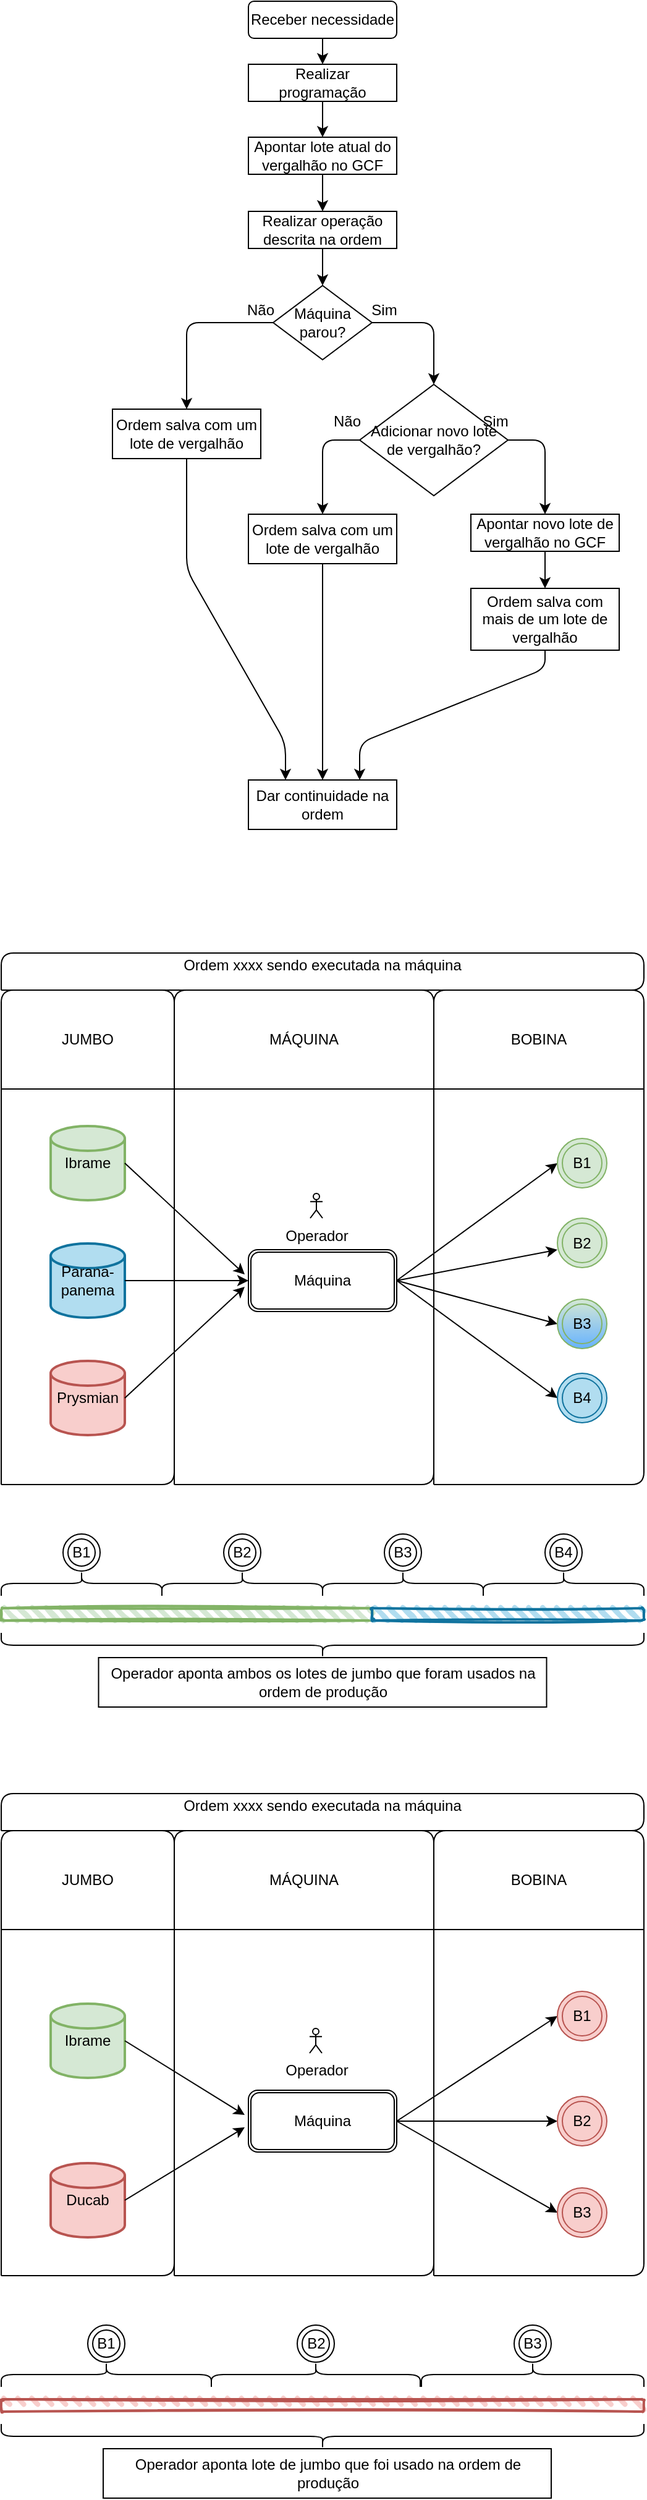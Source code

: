 <mxfile version="15.2.9" type="github">
  <diagram id="-jqlK2HShlDgpVg_5iI9" name="Page-1">
    <mxGraphModel dx="1185" dy="1831" grid="1" gridSize="10" guides="1" tooltips="1" connect="1" arrows="1" fold="1" page="1" pageScale="1" pageWidth="827" pageHeight="1169" math="0" shadow="0">
      <root>
        <mxCell id="0" />
        <mxCell id="1" parent="0" />
        <mxCell id="gIoTXyc6dyrSa5WEzEs2-1" value="Ibrame" style="strokeWidth=2;html=1;shape=mxgraph.flowchart.database;whiteSpace=wrap;fillColor=#d5e8d4;strokeColor=#82b366;" parent="1" vertex="1">
          <mxGeometry x="180" y="-210" width="60" height="60" as="geometry" />
        </mxCell>
        <mxCell id="gIoTXyc6dyrSa5WEzEs2-2" value="Parana-&lt;br&gt;panema" style="strokeWidth=2;html=1;shape=mxgraph.flowchart.database;whiteSpace=wrap;fillColor=#b1ddf0;strokeColor=#10739e;" parent="1" vertex="1">
          <mxGeometry x="180" y="-115" width="60" height="60" as="geometry" />
        </mxCell>
        <mxCell id="gIoTXyc6dyrSa5WEzEs2-4" value="Máquina" style="shape=ext;double=1;rounded=1;whiteSpace=wrap;html=1;" parent="1" vertex="1">
          <mxGeometry x="340" y="-110" width="120" height="50" as="geometry" />
        </mxCell>
        <mxCell id="gIoTXyc6dyrSa5WEzEs2-9" value="" style="endArrow=classic;html=1;exitX=1;exitY=0.5;exitDx=0;exitDy=0;exitPerimeter=0;" parent="1" source="gIoTXyc6dyrSa5WEzEs2-1" edge="1">
          <mxGeometry width="50" height="50" relative="1" as="geometry">
            <mxPoint x="510" y="10" as="sourcePoint" />
            <mxPoint x="337" y="-90" as="targetPoint" />
          </mxGeometry>
        </mxCell>
        <mxCell id="gIoTXyc6dyrSa5WEzEs2-10" value="" style="endArrow=classic;html=1;exitX=1;exitY=0.5;exitDx=0;exitDy=0;exitPerimeter=0;entryX=0;entryY=0.5;entryDx=0;entryDy=0;" parent="1" source="gIoTXyc6dyrSa5WEzEs2-2" target="gIoTXyc6dyrSa5WEzEs2-4" edge="1">
          <mxGeometry width="50" height="50" relative="1" as="geometry">
            <mxPoint x="250" y="-170" as="sourcePoint" />
            <mxPoint x="350" y="-75" as="targetPoint" />
          </mxGeometry>
        </mxCell>
        <mxCell id="gIoTXyc6dyrSa5WEzEs2-20" value="" style="endArrow=classic;html=1;exitX=1;exitY=0.5;exitDx=0;exitDy=0;entryX=0;entryY=0.5;entryDx=0;entryDy=0;entryPerimeter=0;" parent="1" source="gIoTXyc6dyrSa5WEzEs2-4" edge="1">
          <mxGeometry width="50" height="50" relative="1" as="geometry">
            <mxPoint x="510" y="10" as="sourcePoint" />
            <mxPoint x="590" y="-180" as="targetPoint" />
          </mxGeometry>
        </mxCell>
        <mxCell id="gIoTXyc6dyrSa5WEzEs2-21" value="" style="endArrow=classic;html=1;exitX=1;exitY=0.5;exitDx=0;exitDy=0;entryX=0;entryY=0.5;entryDx=0;entryDy=0;entryPerimeter=0;" parent="1" source="gIoTXyc6dyrSa5WEzEs2-4" edge="1">
          <mxGeometry width="50" height="50" relative="1" as="geometry">
            <mxPoint x="470" y="-75" as="sourcePoint" />
            <mxPoint x="590" y="-50" as="targetPoint" />
          </mxGeometry>
        </mxCell>
        <mxCell id="gIoTXyc6dyrSa5WEzEs2-22" value="" style="endArrow=classic;html=1;exitX=1;exitY=0.5;exitDx=0;exitDy=0;entryX=0;entryY=0.5;entryDx=0;entryDy=0;entryPerimeter=0;" parent="1" source="gIoTXyc6dyrSa5WEzEs2-4" edge="1">
          <mxGeometry width="50" height="50" relative="1" as="geometry">
            <mxPoint x="480" y="-65" as="sourcePoint" />
            <mxPoint x="590" y="-110" as="targetPoint" />
          </mxGeometry>
        </mxCell>
        <mxCell id="gIoTXyc6dyrSa5WEzEs2-23" value="" style="endArrow=classic;html=1;exitX=1;exitY=0.5;exitDx=0;exitDy=0;entryX=0;entryY=0.5;entryDx=0;entryDy=0;entryPerimeter=0;" parent="1" source="gIoTXyc6dyrSa5WEzEs2-4" edge="1">
          <mxGeometry width="50" height="50" relative="1" as="geometry">
            <mxPoint x="490" y="-55" as="sourcePoint" />
            <mxPoint x="590" y="10" as="targetPoint" />
          </mxGeometry>
        </mxCell>
        <mxCell id="gIoTXyc6dyrSa5WEzEs2-24" value="Prysmian" style="strokeWidth=2;html=1;shape=mxgraph.flowchart.database;whiteSpace=wrap;fillColor=#f8cecc;strokeColor=#b85450;" parent="1" vertex="1">
          <mxGeometry x="180" y="-20" width="60" height="60" as="geometry" />
        </mxCell>
        <mxCell id="gIoTXyc6dyrSa5WEzEs2-25" value="" style="endArrow=classic;html=1;exitX=1;exitY=0.5;exitDx=0;exitDy=0;exitPerimeter=0;" parent="1" source="gIoTXyc6dyrSa5WEzEs2-24" edge="1">
          <mxGeometry width="50" height="50" relative="1" as="geometry">
            <mxPoint x="250" y="-75" as="sourcePoint" />
            <mxPoint x="337" y="-80" as="targetPoint" />
          </mxGeometry>
        </mxCell>
        <mxCell id="gIoTXyc6dyrSa5WEzEs2-27" value="" style="endArrow=none;html=1;" parent="1" edge="1">
          <mxGeometry width="50" height="50" relative="1" as="geometry">
            <mxPoint x="140" y="80" as="sourcePoint" />
            <mxPoint x="140" y="80" as="targetPoint" />
            <Array as="points">
              <mxPoint x="140" y="-320" />
              <mxPoint x="280" y="-320" />
              <mxPoint x="280" y="80" />
            </Array>
          </mxGeometry>
        </mxCell>
        <mxCell id="gIoTXyc6dyrSa5WEzEs2-29" value="" style="endArrow=none;html=1;" parent="1" edge="1">
          <mxGeometry width="50" height="50" relative="1" as="geometry">
            <mxPoint x="280" y="80" as="sourcePoint" />
            <mxPoint x="280" y="80" as="targetPoint" />
            <Array as="points">
              <mxPoint x="280" y="-320" />
              <mxPoint x="490" y="-320" />
              <mxPoint x="490" y="80" />
            </Array>
          </mxGeometry>
        </mxCell>
        <mxCell id="gIoTXyc6dyrSa5WEzEs2-30" value="" style="endArrow=none;html=1;" parent="1" edge="1">
          <mxGeometry width="50" height="50" relative="1" as="geometry">
            <mxPoint x="490" y="80" as="sourcePoint" />
            <mxPoint x="490" y="80" as="targetPoint" />
            <Array as="points">
              <mxPoint x="490" y="-320" />
              <mxPoint x="660" y="-320" />
              <mxPoint x="660" y="80" />
            </Array>
          </mxGeometry>
        </mxCell>
        <mxCell id="gIoTXyc6dyrSa5WEzEs2-31" value="" style="endArrow=none;html=1;" parent="1" edge="1">
          <mxGeometry width="50" height="50" relative="1" as="geometry">
            <mxPoint x="140" y="-240" as="sourcePoint" />
            <mxPoint x="660" y="-240" as="targetPoint" />
          </mxGeometry>
        </mxCell>
        <mxCell id="gIoTXyc6dyrSa5WEzEs2-32" value="JUMBO" style="text;html=1;strokeColor=none;fillColor=none;align=center;verticalAlign=middle;whiteSpace=wrap;rounded=0;" parent="1" vertex="1">
          <mxGeometry x="185" y="-290" width="50" height="20" as="geometry" />
        </mxCell>
        <mxCell id="gIoTXyc6dyrSa5WEzEs2-33" value="MÁQUINA" style="text;html=1;strokeColor=none;fillColor=none;align=center;verticalAlign=middle;whiteSpace=wrap;rounded=0;" parent="1" vertex="1">
          <mxGeometry x="350" y="-290" width="70" height="20" as="geometry" />
        </mxCell>
        <mxCell id="gIoTXyc6dyrSa5WEzEs2-34" value="BOBINA" style="text;html=1;strokeColor=none;fillColor=none;align=center;verticalAlign=middle;whiteSpace=wrap;rounded=0;" parent="1" vertex="1">
          <mxGeometry x="540" y="-290" width="70" height="20" as="geometry" />
        </mxCell>
        <mxCell id="gIoTXyc6dyrSa5WEzEs2-35" value="B1" style="ellipse;shape=doubleEllipse;whiteSpace=wrap;html=1;aspect=fixed;fillColor=#d5e8d4;strokeColor=#82b366;" parent="1" vertex="1">
          <mxGeometry x="590" y="-200" width="40" height="40" as="geometry" />
        </mxCell>
        <mxCell id="gIoTXyc6dyrSa5WEzEs2-36" value="B2" style="ellipse;shape=doubleEllipse;whiteSpace=wrap;html=1;aspect=fixed;fillColor=#d5e8d4;strokeColor=#82b366;" parent="1" vertex="1">
          <mxGeometry x="590" y="-135.5" width="40" height="40" as="geometry" />
        </mxCell>
        <mxCell id="gIoTXyc6dyrSa5WEzEs2-37" value="B3" style="ellipse;shape=doubleEllipse;whiteSpace=wrap;html=1;aspect=fixed;fillColor=#d5e8d4;strokeColor=#82B366;gradientDirection=south;strokeWidth=1;gradientColor=#66B2FF;" parent="1" vertex="1">
          <mxGeometry x="590" y="-70" width="40" height="40" as="geometry" />
        </mxCell>
        <mxCell id="gIoTXyc6dyrSa5WEzEs2-38" value="B4" style="ellipse;shape=doubleEllipse;whiteSpace=wrap;html=1;aspect=fixed;fillColor=#b1ddf0;strokeColor=#10739e;" parent="1" vertex="1">
          <mxGeometry x="590" y="-10" width="40" height="40" as="geometry" />
        </mxCell>
        <mxCell id="gIoTXyc6dyrSa5WEzEs2-39" value="" style="shape=curlyBracket;whiteSpace=wrap;html=1;rounded=1;direction=south;" parent="1" vertex="1">
          <mxGeometry x="140" y="150" width="130" height="20" as="geometry" />
        </mxCell>
        <mxCell id="gIoTXyc6dyrSa5WEzEs2-40" value="" style="shape=curlyBracket;whiteSpace=wrap;html=1;rounded=1;direction=south;" parent="1" vertex="1">
          <mxGeometry x="270" y="150" width="130" height="20" as="geometry" />
        </mxCell>
        <mxCell id="gIoTXyc6dyrSa5WEzEs2-41" value="" style="shape=curlyBracket;whiteSpace=wrap;html=1;rounded=1;direction=south;" parent="1" vertex="1">
          <mxGeometry x="400" y="150" width="130" height="20" as="geometry" />
        </mxCell>
        <mxCell id="gIoTXyc6dyrSa5WEzEs2-42" value="" style="shape=curlyBracket;whiteSpace=wrap;html=1;rounded=1;direction=south;" parent="1" vertex="1">
          <mxGeometry x="530" y="150" width="130" height="20" as="geometry" />
        </mxCell>
        <mxCell id="gIoTXyc6dyrSa5WEzEs2-43" value="B1" style="ellipse;shape=doubleEllipse;whiteSpace=wrap;html=1;aspect=fixed;" parent="1" vertex="1">
          <mxGeometry x="190" y="120" width="30" height="30" as="geometry" />
        </mxCell>
        <mxCell id="gIoTXyc6dyrSa5WEzEs2-44" value="B2" style="ellipse;shape=doubleEllipse;whiteSpace=wrap;html=1;aspect=fixed;" parent="1" vertex="1">
          <mxGeometry x="320" y="120" width="30" height="30" as="geometry" />
        </mxCell>
        <mxCell id="gIoTXyc6dyrSa5WEzEs2-45" value="B3" style="ellipse;shape=doubleEllipse;whiteSpace=wrap;html=1;aspect=fixed;" parent="1" vertex="1">
          <mxGeometry x="450" y="120" width="30" height="30" as="geometry" />
        </mxCell>
        <mxCell id="gIoTXyc6dyrSa5WEzEs2-46" value="B4" style="ellipse;shape=doubleEllipse;whiteSpace=wrap;html=1;aspect=fixed;" parent="1" vertex="1">
          <mxGeometry x="580" y="120" width="30" height="30" as="geometry" />
        </mxCell>
        <mxCell id="gIoTXyc6dyrSa5WEzEs2-47" value="" style="rounded=1;whiteSpace=wrap;html=1;strokeWidth=2;fillWeight=4;hachureGap=8;hachureAngle=45;fillColor=#d5e8d4;sketch=1;strokeColor=#82b366;" parent="1" vertex="1">
          <mxGeometry x="140" y="180" width="300" height="10" as="geometry" />
        </mxCell>
        <mxCell id="gIoTXyc6dyrSa5WEzEs2-48" value="" style="rounded=1;whiteSpace=wrap;html=1;strokeWidth=2;fillWeight=4;hachureGap=8;hachureAngle=45;fillColor=#b1ddf0;sketch=1;strokeColor=#10739e;" parent="1" vertex="1">
          <mxGeometry x="440" y="180" width="220" height="10" as="geometry" />
        </mxCell>
        <mxCell id="gIoTXyc6dyrSa5WEzEs2-52" value="" style="endArrow=none;html=1;" parent="1" edge="1">
          <mxGeometry width="50" height="50" relative="1" as="geometry">
            <mxPoint x="140" y="-320" as="sourcePoint" />
            <mxPoint x="140" y="-320" as="targetPoint" />
            <Array as="points">
              <mxPoint x="140" y="-350" />
              <mxPoint x="660" y="-350" />
              <mxPoint x="660" y="-320" />
            </Array>
          </mxGeometry>
        </mxCell>
        <mxCell id="gIoTXyc6dyrSa5WEzEs2-53" value="Ordem xxxx sendo executada na máquina" style="text;html=1;strokeColor=none;fillColor=none;align=center;verticalAlign=middle;whiteSpace=wrap;rounded=0;" parent="1" vertex="1">
          <mxGeometry x="275" y="-350" width="250" height="20" as="geometry" />
        </mxCell>
        <mxCell id="gIoTXyc6dyrSa5WEzEs2-55" value="" style="shape=curlyBracket;whiteSpace=wrap;html=1;rounded=1;flipH=1;strokeColor=#000000;strokeWidth=1;gradientDirection=south;direction=north;fillColor=#000000;" parent="1" vertex="1">
          <mxGeometry x="140" y="200" width="520" height="20" as="geometry" />
        </mxCell>
        <mxCell id="gIoTXyc6dyrSa5WEzEs2-56" value="Operador aponta ambos os lotes de jumbo que foram usados na ordem de produção" style="rounded=0;whiteSpace=wrap;html=1;strokeColor=#000000;strokeWidth=1;fillColor=#FFFFFF;gradientColor=none;gradientDirection=south;" parent="1" vertex="1">
          <mxGeometry x="218.75" y="220" width="362.5" height="40" as="geometry" />
        </mxCell>
        <mxCell id="gIoTXyc6dyrSa5WEzEs2-57" value="Ibrame" style="strokeWidth=2;html=1;shape=mxgraph.flowchart.database;whiteSpace=wrap;fillColor=#d5e8d4;strokeColor=#82b366;" parent="1" vertex="1">
          <mxGeometry x="180" y="500" width="60" height="60" as="geometry" />
        </mxCell>
        <mxCell id="gIoTXyc6dyrSa5WEzEs2-59" value="Máquina" style="shape=ext;double=1;rounded=1;whiteSpace=wrap;html=1;" parent="1" vertex="1">
          <mxGeometry x="340" y="570" width="120" height="50" as="geometry" />
        </mxCell>
        <mxCell id="gIoTXyc6dyrSa5WEzEs2-60" value="" style="endArrow=classic;html=1;exitX=1;exitY=0.5;exitDx=0;exitDy=0;exitPerimeter=0;" parent="1" source="gIoTXyc6dyrSa5WEzEs2-57" edge="1">
          <mxGeometry width="50" height="50" relative="1" as="geometry">
            <mxPoint x="510" y="690" as="sourcePoint" />
            <mxPoint x="337" y="590" as="targetPoint" />
          </mxGeometry>
        </mxCell>
        <mxCell id="gIoTXyc6dyrSa5WEzEs2-62" value="" style="endArrow=classic;html=1;exitX=1;exitY=0.5;exitDx=0;exitDy=0;entryX=0;entryY=0.5;entryDx=0;entryDy=0;" parent="1" source="gIoTXyc6dyrSa5WEzEs2-59" target="gIoTXyc6dyrSa5WEzEs2-75" edge="1">
          <mxGeometry width="50" height="50" relative="1" as="geometry">
            <mxPoint x="510" y="690" as="sourcePoint" />
            <mxPoint x="590" y="500" as="targetPoint" />
          </mxGeometry>
        </mxCell>
        <mxCell id="gIoTXyc6dyrSa5WEzEs2-63" value="" style="endArrow=classic;html=1;exitX=1;exitY=0.5;exitDx=0;exitDy=0;entryX=0;entryY=0.5;entryDx=0;entryDy=0;" parent="1" source="gIoTXyc6dyrSa5WEzEs2-59" target="gIoTXyc6dyrSa5WEzEs2-77" edge="1">
          <mxGeometry width="50" height="50" relative="1" as="geometry">
            <mxPoint x="470" y="605" as="sourcePoint" />
            <mxPoint x="590" y="630" as="targetPoint" />
          </mxGeometry>
        </mxCell>
        <mxCell id="gIoTXyc6dyrSa5WEzEs2-64" value="" style="endArrow=classic;html=1;exitX=1;exitY=0.5;exitDx=0;exitDy=0;entryX=0;entryY=0.5;entryDx=0;entryDy=0;" parent="1" source="gIoTXyc6dyrSa5WEzEs2-59" target="gIoTXyc6dyrSa5WEzEs2-76" edge="1">
          <mxGeometry width="50" height="50" relative="1" as="geometry">
            <mxPoint x="480" y="615" as="sourcePoint" />
            <mxPoint x="590" y="570" as="targetPoint" />
          </mxGeometry>
        </mxCell>
        <mxCell id="gIoTXyc6dyrSa5WEzEs2-66" value="Ducab" style="strokeWidth=2;html=1;shape=mxgraph.flowchart.database;whiteSpace=wrap;fillColor=#F8CECC;strokeColor=#B85450;" parent="1" vertex="1">
          <mxGeometry x="180" y="629" width="60" height="60" as="geometry" />
        </mxCell>
        <mxCell id="gIoTXyc6dyrSa5WEzEs2-67" value="" style="endArrow=classic;html=1;exitX=1;exitY=0.5;exitDx=0;exitDy=0;exitPerimeter=0;" parent="1" source="gIoTXyc6dyrSa5WEzEs2-66" edge="1">
          <mxGeometry width="50" height="50" relative="1" as="geometry">
            <mxPoint x="250" y="605" as="sourcePoint" />
            <mxPoint x="337" y="600" as="targetPoint" />
          </mxGeometry>
        </mxCell>
        <mxCell id="gIoTXyc6dyrSa5WEzEs2-68" value="" style="endArrow=none;html=1;" parent="1" edge="1">
          <mxGeometry width="50" height="50" relative="1" as="geometry">
            <mxPoint x="140" y="720" as="sourcePoint" />
            <mxPoint x="140" y="720" as="targetPoint" />
            <Array as="points">
              <mxPoint x="140" y="360" />
              <mxPoint x="280" y="360" />
              <mxPoint x="280" y="720" />
            </Array>
          </mxGeometry>
        </mxCell>
        <mxCell id="gIoTXyc6dyrSa5WEzEs2-69" value="" style="endArrow=none;html=1;" parent="1" edge="1">
          <mxGeometry width="50" height="50" relative="1" as="geometry">
            <mxPoint x="280" y="720" as="sourcePoint" />
            <mxPoint x="280" y="720" as="targetPoint" />
            <Array as="points">
              <mxPoint x="280" y="360" />
              <mxPoint x="490" y="360" />
              <mxPoint x="490" y="720" />
            </Array>
          </mxGeometry>
        </mxCell>
        <mxCell id="gIoTXyc6dyrSa5WEzEs2-70" value="" style="endArrow=none;html=1;" parent="1" edge="1">
          <mxGeometry width="50" height="50" relative="1" as="geometry">
            <mxPoint x="490" y="720" as="sourcePoint" />
            <mxPoint x="490" y="720" as="targetPoint" />
            <Array as="points">
              <mxPoint x="490" y="360" />
              <mxPoint x="660" y="360" />
              <mxPoint x="660" y="720" />
            </Array>
          </mxGeometry>
        </mxCell>
        <mxCell id="gIoTXyc6dyrSa5WEzEs2-71" value="" style="endArrow=none;html=1;" parent="1" edge="1">
          <mxGeometry width="50" height="50" relative="1" as="geometry">
            <mxPoint x="140" y="440.0" as="sourcePoint" />
            <mxPoint x="660" y="440.0" as="targetPoint" />
          </mxGeometry>
        </mxCell>
        <mxCell id="gIoTXyc6dyrSa5WEzEs2-72" value="JUMBO" style="text;html=1;strokeColor=none;fillColor=none;align=center;verticalAlign=middle;whiteSpace=wrap;rounded=0;" parent="1" vertex="1">
          <mxGeometry x="185" y="390" width="50" height="20" as="geometry" />
        </mxCell>
        <mxCell id="gIoTXyc6dyrSa5WEzEs2-73" value="MÁQUINA" style="text;html=1;strokeColor=none;fillColor=none;align=center;verticalAlign=middle;whiteSpace=wrap;rounded=0;" parent="1" vertex="1">
          <mxGeometry x="350" y="390" width="70" height="20" as="geometry" />
        </mxCell>
        <mxCell id="gIoTXyc6dyrSa5WEzEs2-74" value="BOBINA" style="text;html=1;strokeColor=none;fillColor=none;align=center;verticalAlign=middle;whiteSpace=wrap;rounded=0;" parent="1" vertex="1">
          <mxGeometry x="540" y="390" width="70" height="20" as="geometry" />
        </mxCell>
        <mxCell id="gIoTXyc6dyrSa5WEzEs2-75" value="B1" style="ellipse;shape=doubleEllipse;whiteSpace=wrap;html=1;aspect=fixed;fillColor=#F8CECC;strokeColor=#B85450;" parent="1" vertex="1">
          <mxGeometry x="590" y="490" width="40" height="40" as="geometry" />
        </mxCell>
        <mxCell id="gIoTXyc6dyrSa5WEzEs2-76" value="B2" style="ellipse;shape=doubleEllipse;whiteSpace=wrap;html=1;aspect=fixed;fillColor=#F8CECC;strokeColor=#B85450;" parent="1" vertex="1">
          <mxGeometry x="590" y="575" width="40" height="40" as="geometry" />
        </mxCell>
        <mxCell id="gIoTXyc6dyrSa5WEzEs2-77" value="B3" style="ellipse;shape=doubleEllipse;whiteSpace=wrap;html=1;aspect=fixed;fillColor=#F8CECC;strokeColor=#B85450;gradientDirection=south;strokeWidth=1;" parent="1" vertex="1">
          <mxGeometry x="590" y="649" width="40" height="40" as="geometry" />
        </mxCell>
        <mxCell id="gIoTXyc6dyrSa5WEzEs2-79" value="" style="shape=curlyBracket;whiteSpace=wrap;html=1;rounded=1;direction=south;" parent="1" vertex="1">
          <mxGeometry x="140" y="790" width="170" height="20" as="geometry" />
        </mxCell>
        <mxCell id="gIoTXyc6dyrSa5WEzEs2-80" value="" style="shape=curlyBracket;whiteSpace=wrap;html=1;rounded=1;direction=south;" parent="1" vertex="1">
          <mxGeometry x="310" y="790" width="169" height="20" as="geometry" />
        </mxCell>
        <mxCell id="gIoTXyc6dyrSa5WEzEs2-81" value="" style="shape=curlyBracket;whiteSpace=wrap;html=1;rounded=1;direction=south;" parent="1" vertex="1">
          <mxGeometry x="480" y="790" width="180" height="20" as="geometry" />
        </mxCell>
        <mxCell id="gIoTXyc6dyrSa5WEzEs2-83" value="B1" style="ellipse;shape=doubleEllipse;whiteSpace=wrap;html=1;aspect=fixed;" parent="1" vertex="1">
          <mxGeometry x="210" y="760" width="30" height="30" as="geometry" />
        </mxCell>
        <mxCell id="gIoTXyc6dyrSa5WEzEs2-84" value="B2" style="ellipse;shape=doubleEllipse;whiteSpace=wrap;html=1;aspect=fixed;" parent="1" vertex="1">
          <mxGeometry x="379.5" y="760" width="30" height="30" as="geometry" />
        </mxCell>
        <mxCell id="gIoTXyc6dyrSa5WEzEs2-85" value="B3" style="ellipse;shape=doubleEllipse;whiteSpace=wrap;html=1;aspect=fixed;" parent="1" vertex="1">
          <mxGeometry x="555" y="760" width="30" height="30" as="geometry" />
        </mxCell>
        <mxCell id="gIoTXyc6dyrSa5WEzEs2-87" value="" style="rounded=1;whiteSpace=wrap;html=1;strokeWidth=2;fillWeight=4;hachureGap=8;hachureAngle=45;fillColor=#F8CECC;sketch=1;strokeColor=#B85450;" parent="1" vertex="1">
          <mxGeometry x="140" y="820" width="520" height="10" as="geometry" />
        </mxCell>
        <mxCell id="gIoTXyc6dyrSa5WEzEs2-89" value="" style="endArrow=none;html=1;" parent="1" edge="1">
          <mxGeometry width="50" height="50" relative="1" as="geometry">
            <mxPoint x="140" y="360" as="sourcePoint" />
            <mxPoint x="140" y="360" as="targetPoint" />
            <Array as="points">
              <mxPoint x="140" y="330" />
              <mxPoint x="660" y="330" />
              <mxPoint x="660" y="360" />
            </Array>
          </mxGeometry>
        </mxCell>
        <mxCell id="gIoTXyc6dyrSa5WEzEs2-90" value="Ordem xxxx sendo executada na máquina" style="text;html=1;strokeColor=none;fillColor=none;align=center;verticalAlign=middle;whiteSpace=wrap;rounded=0;" parent="1" vertex="1">
          <mxGeometry x="275" y="330" width="250" height="20" as="geometry" />
        </mxCell>
        <mxCell id="gIoTXyc6dyrSa5WEzEs2-91" value="" style="shape=curlyBracket;whiteSpace=wrap;html=1;rounded=1;flipH=1;strokeColor=#000000;strokeWidth=1;gradientDirection=south;direction=north;fillColor=#000000;" parent="1" vertex="1">
          <mxGeometry x="140" y="840" width="520" height="20" as="geometry" />
        </mxCell>
        <mxCell id="gIoTXyc6dyrSa5WEzEs2-92" value="Operador aponta lote de jumbo que foi usado na ordem de produção" style="rounded=0;whiteSpace=wrap;html=1;strokeColor=#000000;strokeWidth=1;fillColor=#FFFFFF;gradientColor=none;gradientDirection=south;" parent="1" vertex="1">
          <mxGeometry x="222.5" y="860" width="362.5" height="40" as="geometry" />
        </mxCell>
        <mxCell id="2gtZf_XRIIFtyYsrBer2-1" value="Receber necessidade" style="rounded=1;whiteSpace=wrap;html=1;" vertex="1" parent="1">
          <mxGeometry x="340" y="-1120" width="120" height="30" as="geometry" />
        </mxCell>
        <mxCell id="2gtZf_XRIIFtyYsrBer2-2" value="Realizar programação" style="rounded=0;whiteSpace=wrap;html=1;" vertex="1" parent="1">
          <mxGeometry x="340" y="-1069" width="120" height="30" as="geometry" />
        </mxCell>
        <mxCell id="2gtZf_XRIIFtyYsrBer2-4" value="Realizar operação descrita na ordem" style="rounded=0;whiteSpace=wrap;html=1;" vertex="1" parent="1">
          <mxGeometry x="340" y="-950" width="120" height="30" as="geometry" />
        </mxCell>
        <mxCell id="2gtZf_XRIIFtyYsrBer2-5" value="" style="endArrow=classic;html=1;exitX=0.5;exitY=1;exitDx=0;exitDy=0;entryX=0.5;entryY=0;entryDx=0;entryDy=0;entryPerimeter=0;" edge="1" parent="1" source="2gtZf_XRIIFtyYsrBer2-1" target="2gtZf_XRIIFtyYsrBer2-2">
          <mxGeometry width="50" height="50" relative="1" as="geometry">
            <mxPoint x="403.75" y="-670" as="sourcePoint" />
            <mxPoint x="403.75" y="-1070" as="targetPoint" />
          </mxGeometry>
        </mxCell>
        <mxCell id="2gtZf_XRIIFtyYsrBer2-6" value="" style="endArrow=classic;html=1;exitX=0.5;exitY=1;exitDx=0;exitDy=0;entryX=0.5;entryY=0;entryDx=0;entryDy=0;" edge="1" parent="1" source="2gtZf_XRIIFtyYsrBer2-2" target="2gtZf_XRIIFtyYsrBer2-30">
          <mxGeometry width="50" height="50" relative="1" as="geometry">
            <mxPoint x="413.75" y="-1060" as="sourcePoint" />
            <mxPoint x="403.75" y="-1010" as="targetPoint" />
          </mxGeometry>
        </mxCell>
        <mxCell id="2gtZf_XRIIFtyYsrBer2-8" value="" style="endArrow=classic;html=1;entryX=0.5;entryY=0;entryDx=0;entryDy=0;exitX=0.5;exitY=1;exitDx=0;exitDy=0;" edge="1" parent="1" source="2gtZf_XRIIFtyYsrBer2-30" target="2gtZf_XRIIFtyYsrBer2-4">
          <mxGeometry width="50" height="50" relative="1" as="geometry">
            <mxPoint x="400" y="-980" as="sourcePoint" />
            <mxPoint x="403.75" y="-950" as="targetPoint" />
          </mxGeometry>
        </mxCell>
        <mxCell id="2gtZf_XRIIFtyYsrBer2-11" value="Máquina parou?" style="rhombus;whiteSpace=wrap;html=1;" vertex="1" parent="1">
          <mxGeometry x="360" y="-890" width="80" height="60" as="geometry" />
        </mxCell>
        <mxCell id="2gtZf_XRIIFtyYsrBer2-12" value="" style="endArrow=classic;html=1;exitX=1;exitY=0.5;exitDx=0;exitDy=0;entryX=0.5;entryY=0;entryDx=0;entryDy=0;" edge="1" parent="1" source="2gtZf_XRIIFtyYsrBer2-11" target="2gtZf_XRIIFtyYsrBer2-16">
          <mxGeometry width="50" height="50" relative="1" as="geometry">
            <mxPoint x="60" y="-870" as="sourcePoint" />
            <mxPoint x="470" y="-770" as="targetPoint" />
            <Array as="points">
              <mxPoint x="490" y="-860" />
            </Array>
          </mxGeometry>
        </mxCell>
        <mxCell id="2gtZf_XRIIFtyYsrBer2-13" value="" style="endArrow=classic;html=1;exitX=0;exitY=0.5;exitDx=0;exitDy=0;entryX=0.5;entryY=0;entryDx=0;entryDy=0;" edge="1" parent="1" source="2gtZf_XRIIFtyYsrBer2-11" target="2gtZf_XRIIFtyYsrBer2-22">
          <mxGeometry width="50" height="50" relative="1" as="geometry">
            <mxPoint x="60" y="-870" as="sourcePoint" />
            <mxPoint x="319" y="-833" as="targetPoint" />
            <Array as="points">
              <mxPoint x="290" y="-860" />
            </Array>
          </mxGeometry>
        </mxCell>
        <mxCell id="2gtZf_XRIIFtyYsrBer2-14" value="Sim" style="text;html=1;strokeColor=none;fillColor=none;align=center;verticalAlign=middle;whiteSpace=wrap;rounded=0;" vertex="1" parent="1">
          <mxGeometry x="430" y="-880" width="40" height="20" as="geometry" />
        </mxCell>
        <mxCell id="2gtZf_XRIIFtyYsrBer2-15" value="Não" style="text;html=1;strokeColor=none;fillColor=none;align=center;verticalAlign=middle;whiteSpace=wrap;rounded=0;" vertex="1" parent="1">
          <mxGeometry x="330" y="-880" width="40" height="20" as="geometry" />
        </mxCell>
        <mxCell id="2gtZf_XRIIFtyYsrBer2-16" value="Adicionar novo lote de vergalhão?" style="rhombus;whiteSpace=wrap;html=1;" vertex="1" parent="1">
          <mxGeometry x="430" y="-810" width="120" height="90" as="geometry" />
        </mxCell>
        <mxCell id="2gtZf_XRIIFtyYsrBer2-17" value="" style="endArrow=classic;html=1;exitX=0;exitY=0.5;exitDx=0;exitDy=0;entryX=0.5;entryY=0;entryDx=0;entryDy=0;" edge="1" parent="1" source="2gtZf_XRIIFtyYsrBer2-16" target="2gtZf_XRIIFtyYsrBer2-23">
          <mxGeometry width="50" height="50" relative="1" as="geometry">
            <mxPoint x="130" y="-830" as="sourcePoint" />
            <mxPoint x="390" y="-690" as="targetPoint" />
            <Array as="points">
              <mxPoint x="400" y="-765" />
            </Array>
          </mxGeometry>
        </mxCell>
        <mxCell id="2gtZf_XRIIFtyYsrBer2-18" value="Não" style="text;html=1;strokeColor=none;fillColor=none;align=center;verticalAlign=middle;whiteSpace=wrap;rounded=0;" vertex="1" parent="1">
          <mxGeometry x="400" y="-790" width="40" height="20" as="geometry" />
        </mxCell>
        <mxCell id="2gtZf_XRIIFtyYsrBer2-19" value="" style="endArrow=classic;html=1;exitX=1;exitY=0.5;exitDx=0;exitDy=0;entryX=0.5;entryY=0;entryDx=0;entryDy=0;" edge="1" parent="1" source="2gtZf_XRIIFtyYsrBer2-16" target="2gtZf_XRIIFtyYsrBer2-21">
          <mxGeometry width="50" height="50" relative="1" as="geometry">
            <mxPoint x="130" y="-830" as="sourcePoint" />
            <mxPoint x="550" y="-690" as="targetPoint" />
            <Array as="points">
              <mxPoint x="550" y="-765" />
              <mxPoint x="580" y="-765" />
            </Array>
          </mxGeometry>
        </mxCell>
        <mxCell id="2gtZf_XRIIFtyYsrBer2-20" value="Sim" style="text;html=1;strokeColor=none;fillColor=none;align=center;verticalAlign=middle;whiteSpace=wrap;rounded=0;" vertex="1" parent="1">
          <mxGeometry x="520" y="-790" width="40" height="20" as="geometry" />
        </mxCell>
        <mxCell id="2gtZf_XRIIFtyYsrBer2-21" value="Apontar novo lote de vergalhão no GCF" style="rounded=0;whiteSpace=wrap;html=1;" vertex="1" parent="1">
          <mxGeometry x="520" y="-705" width="120" height="30" as="geometry" />
        </mxCell>
        <mxCell id="2gtZf_XRIIFtyYsrBer2-22" value="Ordem salva com um lote de vergalhão" style="rounded=0;whiteSpace=wrap;html=1;" vertex="1" parent="1">
          <mxGeometry x="230" y="-790" width="120" height="40" as="geometry" />
        </mxCell>
        <mxCell id="2gtZf_XRIIFtyYsrBer2-23" value="Ordem salva com um lote de vergalhão" style="rounded=0;whiteSpace=wrap;html=1;" vertex="1" parent="1">
          <mxGeometry x="340" y="-705" width="120" height="40" as="geometry" />
        </mxCell>
        <mxCell id="2gtZf_XRIIFtyYsrBer2-24" value="" style="endArrow=classic;html=1;exitX=0.5;exitY=1;exitDx=0;exitDy=0;entryX=0.5;entryY=0;entryDx=0;entryDy=0;" edge="1" parent="1" source="2gtZf_XRIIFtyYsrBer2-21" target="2gtZf_XRIIFtyYsrBer2-25">
          <mxGeometry width="50" height="50" relative="1" as="geometry">
            <mxPoint x="110" y="-755" as="sourcePoint" />
            <mxPoint x="550" y="-645" as="targetPoint" />
          </mxGeometry>
        </mxCell>
        <mxCell id="2gtZf_XRIIFtyYsrBer2-25" value="Ordem salva com mais de um lote de vergalhão" style="rounded=0;whiteSpace=wrap;html=1;" vertex="1" parent="1">
          <mxGeometry x="520" y="-645" width="120" height="50" as="geometry" />
        </mxCell>
        <mxCell id="2gtZf_XRIIFtyYsrBer2-26" value="" style="endArrow=classic;html=1;exitX=0.5;exitY=1;exitDx=0;exitDy=0;" edge="1" parent="1" source="2gtZf_XRIIFtyYsrBer2-4" target="2gtZf_XRIIFtyYsrBer2-11">
          <mxGeometry width="50" height="50" relative="1" as="geometry">
            <mxPoint x="550" y="-730" as="sourcePoint" />
            <mxPoint x="600" y="-780" as="targetPoint" />
          </mxGeometry>
        </mxCell>
        <mxCell id="2gtZf_XRIIFtyYsrBer2-27" value="" style="endArrow=classic;html=1;exitX=0.5;exitY=1;exitDx=0;exitDy=0;entryX=0.25;entryY=0;entryDx=0;entryDy=0;" edge="1" parent="1" source="2gtZf_XRIIFtyYsrBer2-22" target="2gtZf_XRIIFtyYsrBer2-31">
          <mxGeometry width="50" height="50" relative="1" as="geometry">
            <mxPoint x="550" y="-660" as="sourcePoint" />
            <mxPoint x="390" y="-490" as="targetPoint" />
            <Array as="points">
              <mxPoint x="290" y="-660" />
              <mxPoint x="370" y="-520" />
            </Array>
          </mxGeometry>
        </mxCell>
        <mxCell id="2gtZf_XRIIFtyYsrBer2-28" value="" style="endArrow=classic;html=1;exitX=0.5;exitY=1;exitDx=0;exitDy=0;entryX=0.5;entryY=0;entryDx=0;entryDy=0;" edge="1" parent="1" source="2gtZf_XRIIFtyYsrBer2-23" target="2gtZf_XRIIFtyYsrBer2-31">
          <mxGeometry width="50" height="50" relative="1" as="geometry">
            <mxPoint x="550" y="-660" as="sourcePoint" />
            <mxPoint x="400" y="-500" as="targetPoint" />
            <Array as="points" />
          </mxGeometry>
        </mxCell>
        <mxCell id="2gtZf_XRIIFtyYsrBer2-29" value="" style="endArrow=classic;html=1;exitX=0.5;exitY=1;exitDx=0;exitDy=0;entryX=0.75;entryY=0;entryDx=0;entryDy=0;" edge="1" parent="1" source="2gtZf_XRIIFtyYsrBer2-25" target="2gtZf_XRIIFtyYsrBer2-31">
          <mxGeometry width="50" height="50" relative="1" as="geometry">
            <mxPoint x="550" y="-660" as="sourcePoint" />
            <mxPoint x="410" y="-490" as="targetPoint" />
            <Array as="points">
              <mxPoint x="580" y="-580" />
              <mxPoint x="430" y="-520" />
            </Array>
          </mxGeometry>
        </mxCell>
        <mxCell id="2gtZf_XRIIFtyYsrBer2-30" value="Apontar lote atual do vergalhão no GCF" style="rounded=0;whiteSpace=wrap;html=1;" vertex="1" parent="1">
          <mxGeometry x="340" y="-1010" width="120" height="30" as="geometry" />
        </mxCell>
        <mxCell id="2gtZf_XRIIFtyYsrBer2-31" value="Dar continuidade na ordem" style="rounded=0;whiteSpace=wrap;html=1;" vertex="1" parent="1">
          <mxGeometry x="340" y="-490" width="120" height="40" as="geometry" />
        </mxCell>
        <mxCell id="2gtZf_XRIIFtyYsrBer2-32" value="Operador" style="shape=umlActor;verticalLabelPosition=bottom;verticalAlign=top;html=1;" vertex="1" parent="1">
          <mxGeometry x="390" y="-155.5" width="10" height="20" as="geometry" />
        </mxCell>
        <mxCell id="2gtZf_XRIIFtyYsrBer2-36" value="Operador" style="shape=umlActor;verticalLabelPosition=bottom;verticalAlign=top;html=1;" vertex="1" parent="1">
          <mxGeometry x="389.5" y="520" width="10" height="20" as="geometry" />
        </mxCell>
      </root>
    </mxGraphModel>
  </diagram>
</mxfile>
